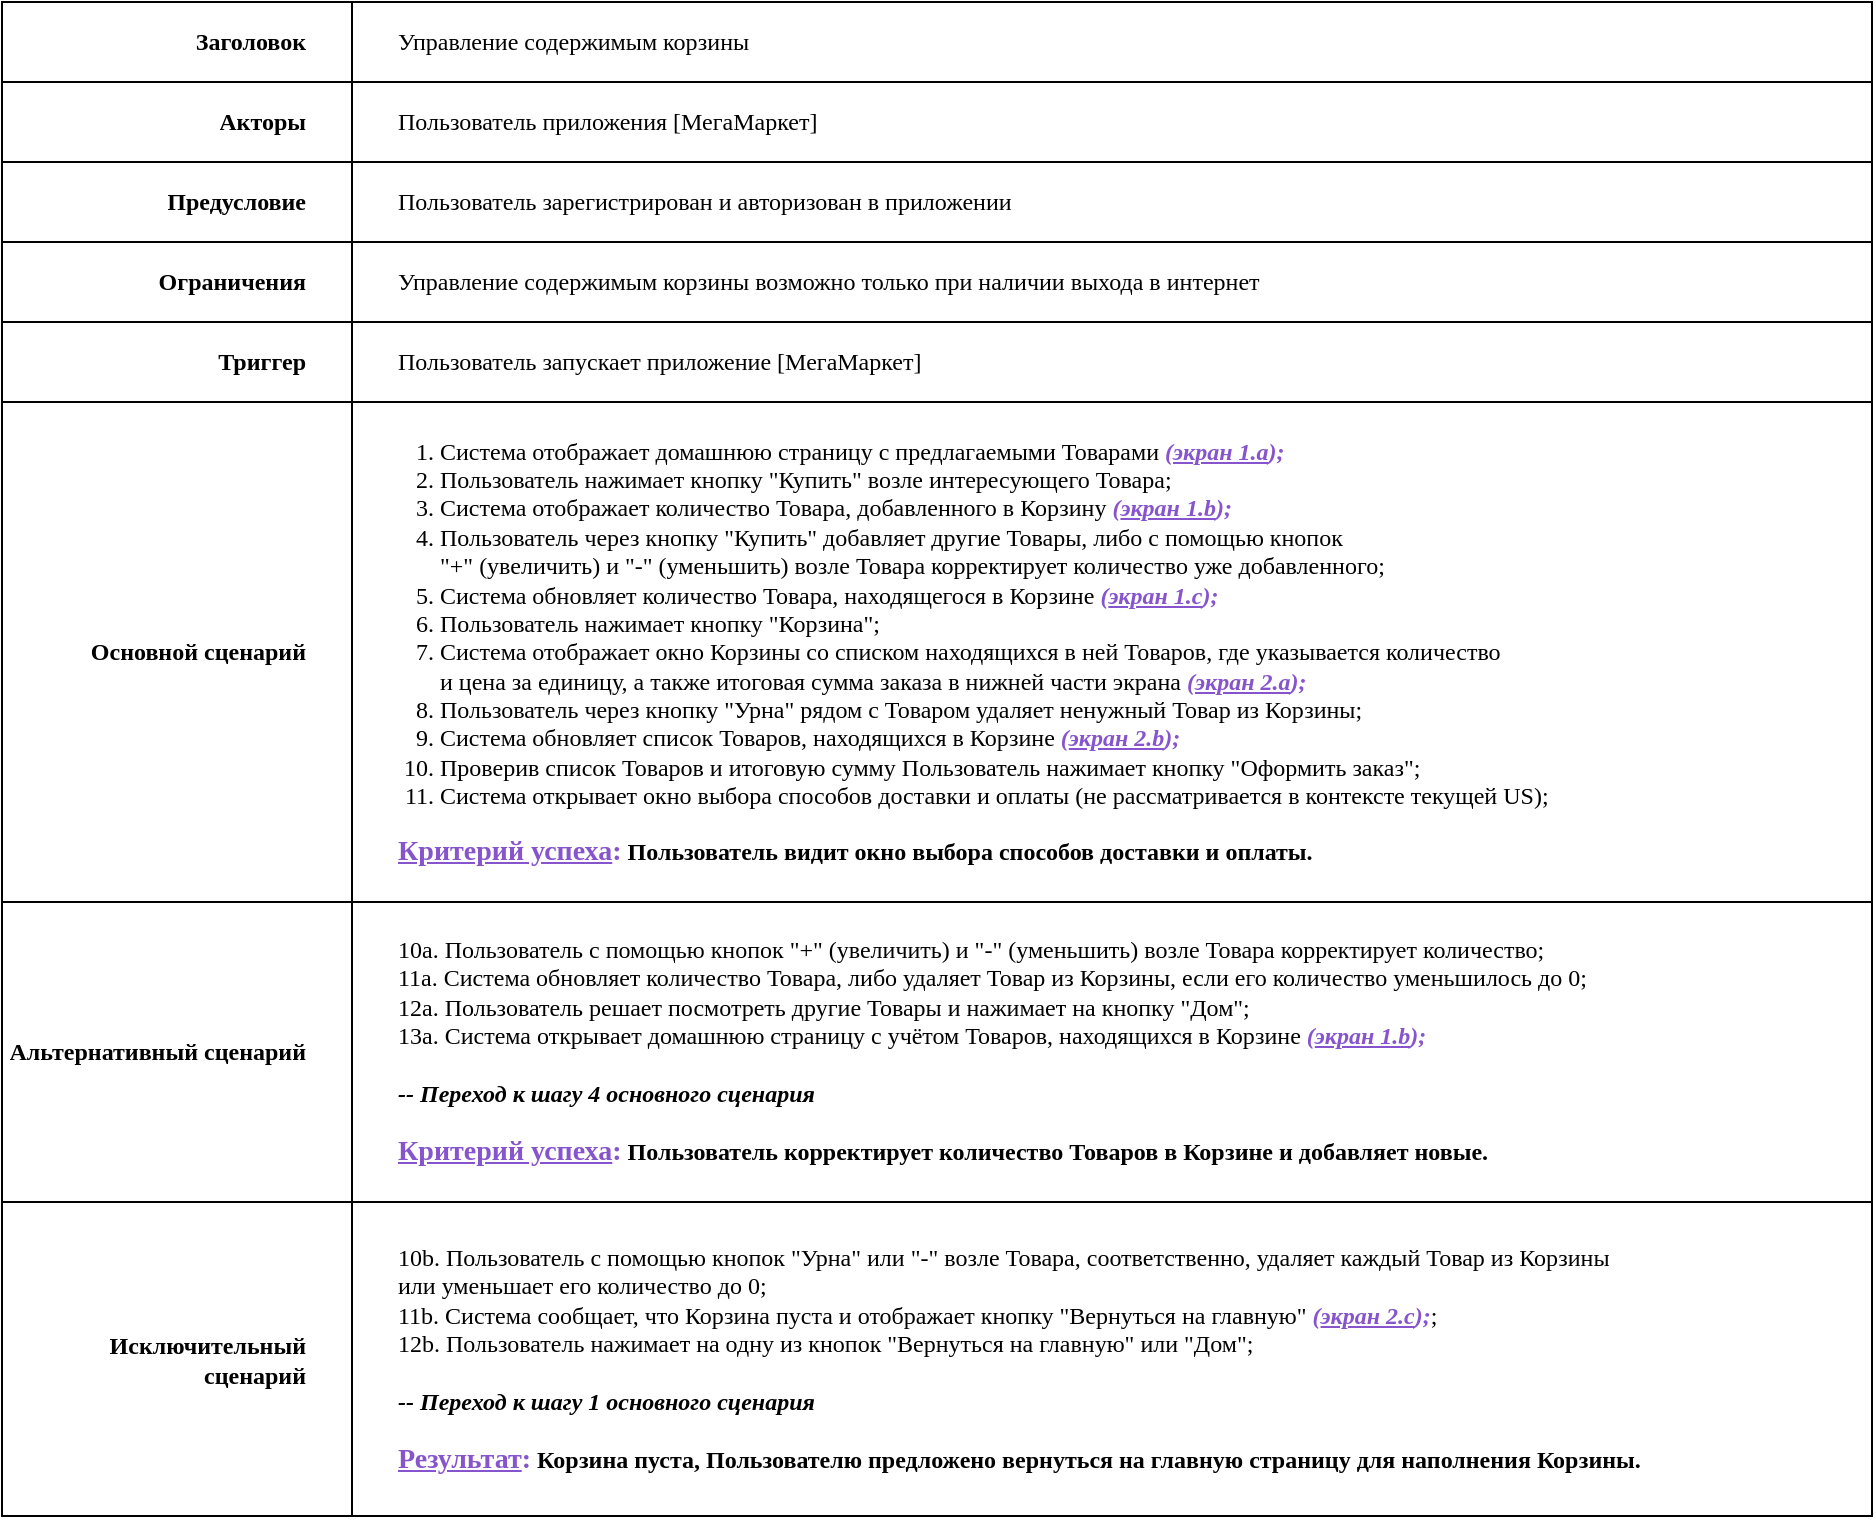 <mxfile version="24.7.17">
  <diagram id="iSdH8Bf3Pxa846-qju2B" name="Шаблон">
    <mxGraphModel dx="1728" dy="997" grid="1" gridSize="10" guides="1" tooltips="1" connect="1" arrows="1" fold="1" page="1" pageScale="1" pageWidth="1169" pageHeight="827" math="0" shadow="0">
      <root>
        <mxCell id="0" />
        <mxCell id="1" parent="0" />
        <mxCell id="5DFN9uElky3kn-lGwo1o-1" value="" style="shape=table;startSize=0;container=1;collapsible=0;childLayout=tableLayout;fontFamily=Comic Sans MS;" parent="1" vertex="1">
          <mxGeometry x="117" y="35" width="935" height="757" as="geometry" />
        </mxCell>
        <mxCell id="5DFN9uElky3kn-lGwo1o-6" value="" style="shape=tableRow;horizontal=0;startSize=0;swimlaneHead=0;swimlaneBody=0;strokeColor=inherit;top=0;left=0;bottom=0;right=0;collapsible=0;dropTarget=0;fillColor=none;points=[[0,0.5],[1,0.5]];portConstraint=eastwest;fontFamily=Comic Sans MS;" parent="5DFN9uElky3kn-lGwo1o-1" vertex="1">
          <mxGeometry width="935" height="40" as="geometry" />
        </mxCell>
        <mxCell id="5DFN9uElky3kn-lGwo1o-7" value="&lt;b&gt;Заголовок&lt;/b&gt;" style="shape=partialRectangle;html=1;whiteSpace=wrap;connectable=0;strokeColor=inherit;overflow=hidden;fillColor=none;top=0;left=0;bottom=0;right=0;pointerEvents=1;fontFamily=Comic Sans MS;align=right;spacingRight=21;" parent="5DFN9uElky3kn-lGwo1o-6" vertex="1">
          <mxGeometry width="175" height="40" as="geometry">
            <mxRectangle width="175" height="40" as="alternateBounds" />
          </mxGeometry>
        </mxCell>
        <mxCell id="5DFN9uElky3kn-lGwo1o-9" value="Управление содержимым корзины" style="shape=partialRectangle;html=1;whiteSpace=wrap;connectable=0;strokeColor=inherit;overflow=hidden;fillColor=none;top=0;left=0;bottom=0;right=0;pointerEvents=1;spacingLeft=21;spacingRight=7;fontFamily=Comic Sans MS;align=left;" parent="5DFN9uElky3kn-lGwo1o-6" vertex="1">
          <mxGeometry x="175" width="760" height="40" as="geometry">
            <mxRectangle width="760" height="40" as="alternateBounds" />
          </mxGeometry>
        </mxCell>
        <mxCell id="5DFN9uElky3kn-lGwo1o-10" value="" style="shape=tableRow;horizontal=0;startSize=0;swimlaneHead=0;swimlaneBody=0;strokeColor=inherit;top=0;left=0;bottom=0;right=0;collapsible=0;dropTarget=0;fillColor=none;points=[[0,0.5],[1,0.5]];portConstraint=eastwest;fontFamily=Comic Sans MS;" parent="5DFN9uElky3kn-lGwo1o-1" vertex="1">
          <mxGeometry y="40" width="935" height="40" as="geometry" />
        </mxCell>
        <mxCell id="5DFN9uElky3kn-lGwo1o-11" value="&lt;b&gt;Акторы&lt;/b&gt;" style="shape=partialRectangle;html=1;whiteSpace=wrap;connectable=0;strokeColor=inherit;overflow=hidden;fillColor=none;top=0;left=0;bottom=0;right=0;pointerEvents=1;fontFamily=Comic Sans MS;align=right;spacingRight=21;" parent="5DFN9uElky3kn-lGwo1o-10" vertex="1">
          <mxGeometry width="175" height="40" as="geometry">
            <mxRectangle width="175" height="40" as="alternateBounds" />
          </mxGeometry>
        </mxCell>
        <mxCell id="5DFN9uElky3kn-lGwo1o-13" value="Пользователь приложения [МегаМаркет]" style="shape=partialRectangle;html=1;whiteSpace=wrap;connectable=0;strokeColor=inherit;overflow=hidden;fillColor=none;top=0;left=0;bottom=0;right=0;pointerEvents=1;spacingLeft=21;spacingRight=7;fontFamily=Comic Sans MS;align=left;" parent="5DFN9uElky3kn-lGwo1o-10" vertex="1">
          <mxGeometry x="175" width="760" height="40" as="geometry">
            <mxRectangle width="760" height="40" as="alternateBounds" />
          </mxGeometry>
        </mxCell>
        <mxCell id="5DFN9uElky3kn-lGwo1o-14" value="" style="shape=tableRow;horizontal=0;startSize=0;swimlaneHead=0;swimlaneBody=0;strokeColor=inherit;top=0;left=0;bottom=0;right=0;collapsible=0;dropTarget=0;fillColor=none;points=[[0,0.5],[1,0.5]];portConstraint=eastwest;fontFamily=Comic Sans MS;" parent="5DFN9uElky3kn-lGwo1o-1" vertex="1">
          <mxGeometry y="80" width="935" height="40" as="geometry" />
        </mxCell>
        <mxCell id="5DFN9uElky3kn-lGwo1o-15" value="&lt;b&gt;Предусловие&lt;/b&gt;" style="shape=partialRectangle;html=1;whiteSpace=wrap;connectable=0;strokeColor=inherit;overflow=hidden;fillColor=none;top=0;left=0;bottom=0;right=0;pointerEvents=1;fontFamily=Comic Sans MS;align=right;spacingRight=21;" parent="5DFN9uElky3kn-lGwo1o-14" vertex="1">
          <mxGeometry width="175" height="40" as="geometry">
            <mxRectangle width="175" height="40" as="alternateBounds" />
          </mxGeometry>
        </mxCell>
        <mxCell id="5DFN9uElky3kn-lGwo1o-17" value="Пользователь зарегистрирован и авторизован в приложении" style="shape=partialRectangle;html=1;whiteSpace=wrap;connectable=0;strokeColor=inherit;overflow=hidden;fillColor=none;top=0;left=0;bottom=0;right=0;pointerEvents=1;spacingLeft=21;spacingRight=7;fontFamily=Comic Sans MS;align=left;" parent="5DFN9uElky3kn-lGwo1o-14" vertex="1">
          <mxGeometry x="175" width="760" height="40" as="geometry">
            <mxRectangle width="760" height="40" as="alternateBounds" />
          </mxGeometry>
        </mxCell>
        <mxCell id="5DFN9uElky3kn-lGwo1o-18" value="" style="shape=tableRow;horizontal=0;startSize=0;swimlaneHead=0;swimlaneBody=0;strokeColor=inherit;top=0;left=0;bottom=0;right=0;collapsible=0;dropTarget=0;fillColor=none;points=[[0,0.5],[1,0.5]];portConstraint=eastwest;fontFamily=Comic Sans MS;" parent="5DFN9uElky3kn-lGwo1o-1" vertex="1">
          <mxGeometry y="120" width="935" height="40" as="geometry" />
        </mxCell>
        <mxCell id="5DFN9uElky3kn-lGwo1o-19" value="&lt;b&gt;Ограничения&lt;/b&gt;" style="shape=partialRectangle;html=1;whiteSpace=wrap;connectable=0;strokeColor=inherit;overflow=hidden;fillColor=none;top=0;left=0;bottom=0;right=0;pointerEvents=1;fontFamily=Comic Sans MS;align=right;spacingRight=21;" parent="5DFN9uElky3kn-lGwo1o-18" vertex="1">
          <mxGeometry width="175" height="40" as="geometry">
            <mxRectangle width="175" height="40" as="alternateBounds" />
          </mxGeometry>
        </mxCell>
        <mxCell id="5DFN9uElky3kn-lGwo1o-21" value="Управление содержимым корзины возможно только при наличии выхода в интернет" style="shape=partialRectangle;html=1;whiteSpace=wrap;connectable=0;strokeColor=inherit;overflow=hidden;fillColor=none;top=0;left=0;bottom=0;right=0;pointerEvents=1;spacingLeft=21;spacingRight=7;fontFamily=Comic Sans MS;align=left;" parent="5DFN9uElky3kn-lGwo1o-18" vertex="1">
          <mxGeometry x="175" width="760" height="40" as="geometry">
            <mxRectangle width="760" height="40" as="alternateBounds" />
          </mxGeometry>
        </mxCell>
        <mxCell id="5DFN9uElky3kn-lGwo1o-22" value="" style="shape=tableRow;horizontal=0;startSize=0;swimlaneHead=0;swimlaneBody=0;strokeColor=inherit;top=0;left=0;bottom=0;right=0;collapsible=0;dropTarget=0;fillColor=none;points=[[0,0.5],[1,0.5]];portConstraint=eastwest;fontFamily=Comic Sans MS;" parent="5DFN9uElky3kn-lGwo1o-1" vertex="1">
          <mxGeometry y="160" width="935" height="40" as="geometry" />
        </mxCell>
        <mxCell id="5DFN9uElky3kn-lGwo1o-23" value="&lt;b&gt;Триггер&lt;/b&gt;" style="shape=partialRectangle;html=1;whiteSpace=wrap;connectable=0;strokeColor=inherit;overflow=hidden;fillColor=none;top=0;left=0;bottom=0;right=0;pointerEvents=1;fontFamily=Comic Sans MS;align=right;spacingRight=21;" parent="5DFN9uElky3kn-lGwo1o-22" vertex="1">
          <mxGeometry width="175" height="40" as="geometry">
            <mxRectangle width="175" height="40" as="alternateBounds" />
          </mxGeometry>
        </mxCell>
        <mxCell id="5DFN9uElky3kn-lGwo1o-25" value="Пользователь&amp;nbsp;запускает приложение&amp;nbsp;[МегаМаркет]" style="shape=partialRectangle;html=1;whiteSpace=wrap;connectable=0;strokeColor=inherit;overflow=hidden;fillColor=none;top=0;left=0;bottom=0;right=0;pointerEvents=1;spacingLeft=21;spacingRight=7;fontFamily=Comic Sans MS;align=left;" parent="5DFN9uElky3kn-lGwo1o-22" vertex="1">
          <mxGeometry x="175" width="760" height="40" as="geometry">
            <mxRectangle width="760" height="40" as="alternateBounds" />
          </mxGeometry>
        </mxCell>
        <mxCell id="5DFN9uElky3kn-lGwo1o-26" value="" style="shape=tableRow;horizontal=0;startSize=0;swimlaneHead=0;swimlaneBody=0;strokeColor=inherit;top=0;left=0;bottom=0;right=0;collapsible=0;dropTarget=0;fillColor=none;points=[[0,0.5],[1,0.5]];portConstraint=eastwest;fontFamily=Comic Sans MS;" parent="5DFN9uElky3kn-lGwo1o-1" vertex="1">
          <mxGeometry y="200" width="935" height="250" as="geometry" />
        </mxCell>
        <mxCell id="5DFN9uElky3kn-lGwo1o-27" value="&lt;b&gt;Основной сценарий&lt;/b&gt;" style="shape=partialRectangle;html=1;whiteSpace=wrap;connectable=0;strokeColor=inherit;overflow=hidden;fillColor=none;top=0;left=0;bottom=0;right=0;pointerEvents=1;fontFamily=Comic Sans MS;align=right;spacingRight=21;" parent="5DFN9uElky3kn-lGwo1o-26" vertex="1">
          <mxGeometry width="175" height="250" as="geometry">
            <mxRectangle width="175" height="250" as="alternateBounds" />
          </mxGeometry>
        </mxCell>
        <mxCell id="5DFN9uElky3kn-lGwo1o-29" value="&lt;ol style=&quot;padding-left: 21px; margin-left: 0px; margin-top: 0px;&quot;&gt;&lt;li&gt;&lt;span style=&quot;background-color: initial;&quot;&gt;Система отображает домашнюю страницу с предлагаемыми Товарами&lt;/span&gt;&lt;b style=&quot;background-color: initial;&quot;&gt;&lt;i&gt; &lt;font color=&quot;#8654cc&quot;&gt;(&lt;font style=&quot;text-decoration-line: underline;&quot;&gt;экран 1.a&lt;/font&gt;);&lt;/font&gt;&lt;/i&gt;&lt;/b&gt;&lt;/li&gt;&lt;li&gt;&lt;span style=&quot;background-color: initial;&quot;&gt;Пользователь нажимает кнопку &quot;Купить&quot; возле интересующего Товара;&lt;/span&gt;&lt;/li&gt;&lt;li&gt;&lt;span style=&quot;background-color: initial;&quot;&gt;Система отображает&amp;nbsp;количество Товара,&amp;nbsp;добавленного в Корзину&lt;/span&gt;&lt;b style=&quot;background-color: initial;&quot;&gt;&lt;i&gt;&amp;nbsp;&lt;font color=&quot;#8654cc&quot;&gt;(&lt;font style=&quot;text-decoration-line: underline;&quot;&gt;экран 1.b&lt;/font&gt;);&lt;/font&gt;&lt;/i&gt;&lt;/b&gt;&lt;/li&gt;&lt;li&gt;&lt;span style=&quot;background-color: initial;&quot;&gt;Пользователь&amp;nbsp;через кнопку &quot;Купить&quot;&amp;nbsp;добавляет другие Товары,&amp;nbsp;&lt;/span&gt;либо&amp;nbsp;&lt;span style=&quot;background-color: initial;&quot;&gt;с помощью кнопок &lt;br&gt;&quot;+&quot; (увеличить) и &quot;-&quot; (уменьшить) возле Товара корректирует&lt;/span&gt;&lt;span style=&quot;background-color: initial;&quot;&gt;&amp;nbsp;количество уже добавленного;&lt;/span&gt;&lt;/li&gt;&lt;li&gt;&lt;span style=&quot;background-color: initial;&quot;&gt;Система обновляет количество Товара, находящегося в Корзине&lt;/span&gt;&lt;b style=&quot;background-color: initial;&quot;&gt;&lt;i&gt;&amp;nbsp;&lt;font color=&quot;#8654cc&quot;&gt;(&lt;font style=&quot;text-decoration-line: underline;&quot;&gt;экран 1.c&lt;/font&gt;);&lt;/font&gt;&lt;/i&gt;&lt;/b&gt;&lt;/li&gt;&lt;li&gt;&lt;span style=&quot;background-color: initial;&quot;&gt;Пользователь нажимает кнопку &quot;Корзина&quot;;&lt;/span&gt;&lt;/li&gt;&lt;li&gt;&lt;span style=&quot;background-color: initial;&quot;&gt;Система отображает окно Корзины со списком&amp;nbsp;находящихся в ней Товаров, где указывается количество &lt;br&gt;и цена за единицу, а также итоговая сумма заказа в нижней части экрана&lt;/span&gt;&lt;b style=&quot;background-color: initial;&quot;&gt;&lt;i&gt;&amp;nbsp;&lt;font color=&quot;#8654cc&quot;&gt;(&lt;font style=&quot;text-decoration-line: underline;&quot;&gt;экран 2.a&lt;/font&gt;);&lt;/font&gt;&lt;/i&gt;&lt;/b&gt;&lt;/li&gt;&lt;li&gt;&lt;span style=&quot;background-color: initial;&quot;&gt;Пользователь через кнопку &quot;Урна&quot; рядом с Товаром&amp;nbsp;удаляет ненужный Товар из Корзины;&lt;/span&gt;&lt;/li&gt;&lt;li&gt;&lt;span style=&quot;background-color: initial;&quot;&gt;Система обновляет список Товаров, находящихся в Корзине&lt;/span&gt;&lt;b style=&quot;background-color: initial;&quot;&gt;&lt;i&gt;&amp;nbsp;&lt;font color=&quot;#8654cc&quot;&gt;(&lt;font style=&quot;text-decoration-line: underline;&quot;&gt;экран 2.b&lt;/font&gt;);&lt;/font&gt;&lt;/i&gt;&lt;/b&gt;&lt;/li&gt;&lt;li&gt;&lt;span style=&quot;background-color: initial;&quot;&gt;Проверив список Товаров и итоговую сумму Пользователь нажимает кнопку &quot;Оформить заказ&quot;;&lt;/span&gt;&lt;/li&gt;&lt;li&gt;&lt;span style=&quot;background-color: initial;&quot;&gt;Система открывает окно выбора способов доставки и оплаты (не рассматривается в контексте текущей US);&lt;/span&gt;&lt;/li&gt;&lt;/ol&gt;&lt;b&gt;&lt;span style=&quot;background-color: initial;&quot;&gt;&lt;font size=&quot;1&quot; color=&quot;#8654cc&quot;&gt;&lt;u style=&quot;font-size: 14px;&quot;&gt;Критерий успеха&lt;/u&gt;&lt;span style=&quot;font-size: 14px;&quot;&gt;:&lt;/span&gt;&lt;/font&gt;&lt;/span&gt;&lt;span style=&quot;background-color: initial;&quot;&gt;&amp;nbsp;&lt;/span&gt;Пользователь&amp;nbsp;&lt;span style=&quot;background-color: initial;&quot;&gt;видит окно выбора способов доставки и оплаты.&lt;/span&gt;&lt;/b&gt;" style="shape=partialRectangle;html=1;whiteSpace=wrap;connectable=0;strokeColor=inherit;overflow=hidden;fillColor=none;top=0;left=0;bottom=0;right=0;pointerEvents=1;spacingLeft=21;spacingRight=7;fontFamily=Comic Sans MS;align=left;" parent="5DFN9uElky3kn-lGwo1o-26" vertex="1">
          <mxGeometry x="175" width="760" height="250" as="geometry">
            <mxRectangle width="760" height="250" as="alternateBounds" />
          </mxGeometry>
        </mxCell>
        <mxCell id="5DFN9uElky3kn-lGwo1o-30" value="" style="shape=tableRow;horizontal=0;startSize=0;swimlaneHead=0;swimlaneBody=0;strokeColor=inherit;top=0;left=0;bottom=0;right=0;collapsible=0;dropTarget=0;fillColor=none;points=[[0,0.5],[1,0.5]];portConstraint=eastwest;fontFamily=Comic Sans MS;" parent="5DFN9uElky3kn-lGwo1o-1" vertex="1">
          <mxGeometry y="450" width="935" height="150" as="geometry" />
        </mxCell>
        <mxCell id="5DFN9uElky3kn-lGwo1o-31" value="&lt;b&gt;Альтернативный сценарий&lt;/b&gt;" style="shape=partialRectangle;html=1;whiteSpace=wrap;connectable=0;strokeColor=inherit;overflow=hidden;fillColor=none;top=0;left=0;bottom=0;right=0;pointerEvents=1;fontFamily=Comic Sans MS;align=right;spacingRight=21;" parent="5DFN9uElky3kn-lGwo1o-30" vertex="1">
          <mxGeometry width="175" height="150" as="geometry">
            <mxRectangle width="175" height="150" as="alternateBounds" />
          </mxGeometry>
        </mxCell>
        <mxCell id="5DFN9uElky3kn-lGwo1o-33" value="&lt;span style=&quot;background-color: initial;&quot;&gt;10а. Пользователь&lt;/span&gt;&amp;nbsp;&lt;span style=&quot;background-color: initial;&quot;&gt;с помощью кнопок &quot;+&quot; (увеличить) и &quot;-&quot; (уменьшить) возле Товара корректирует&lt;/span&gt;&lt;span style=&quot;background-color: initial;&quot;&gt;&amp;nbsp;количество;&lt;/span&gt;&lt;div&gt;11а. Система обновляет количество Товара, либо удаляет Товар из Корзины, если его количество уменьшилось до 0;&lt;br&gt;&lt;span style=&quot;background-color: initial;&quot;&gt;12а. Пользователь решает посмотреть другие Товары и нажимает на кнопку &quot;Дом&quot;;&lt;/span&gt;&lt;/div&gt;&lt;div&gt;13a. Система открывает домашнюю страницу с&amp;nbsp;&lt;span style=&quot;background-color: initial;&quot;&gt;учётом Товаров, находящихся в Корзине&lt;/span&gt;&lt;b style=&quot;background-color: initial;&quot;&gt;&lt;i&gt;&amp;nbsp;&lt;font color=&quot;#8654cc&quot;&gt;(&lt;font style=&quot;text-decoration-line: underline;&quot;&gt;экран 1.b&lt;/font&gt;);&lt;/font&gt;&lt;/i&gt;&lt;/b&gt;&lt;/div&gt;&lt;div&gt;&lt;br&gt;&lt;span style=&quot;background-color: initial;&quot;&gt;&lt;i&gt;&lt;b&gt;-- Переход к шагу 4 основного сценария&lt;/b&gt;&lt;/i&gt;&lt;/span&gt;&lt;/div&gt;&lt;div&gt;&lt;span style=&quot;background-color: initial;&quot;&gt;&lt;i&gt;&lt;b&gt;&lt;br&gt;&lt;/b&gt;&lt;/i&gt;&lt;/span&gt;&lt;/div&gt;&lt;div&gt;&lt;span style=&quot;background-color: initial;&quot;&gt;&lt;b&gt;&lt;font size=&quot;1&quot; color=&quot;#8654cc&quot;&gt;&lt;u style=&quot;font-size: 14px;&quot;&gt;Критерий успеха&lt;/u&gt;&lt;span style=&quot;font-size: 14px;&quot;&gt;:&lt;/span&gt;&lt;/font&gt;&lt;/b&gt;&lt;/span&gt;&lt;b style=&quot;background-color: initial;&quot;&gt;&amp;nbsp;Пользователь корректирует количество Товаров в Корзине и добавляет новые.&lt;/b&gt;&lt;span style=&quot;background-color: initial;&quot;&gt;&lt;i&gt;&lt;b&gt;&lt;br&gt;&lt;/b&gt;&lt;/i&gt;&lt;/span&gt;&lt;/div&gt;" style="shape=partialRectangle;html=1;whiteSpace=wrap;connectable=0;strokeColor=inherit;overflow=hidden;fillColor=none;top=0;left=0;bottom=0;right=0;pointerEvents=1;align=left;spacingLeft=21;spacingRight=7;fontFamily=Comic Sans MS;" parent="5DFN9uElky3kn-lGwo1o-30" vertex="1">
          <mxGeometry x="175" width="760" height="150" as="geometry">
            <mxRectangle width="760" height="150" as="alternateBounds" />
          </mxGeometry>
        </mxCell>
        <mxCell id="3GdmSkPxTMsJN_K1McYo-1" style="shape=tableRow;horizontal=0;startSize=0;swimlaneHead=0;swimlaneBody=0;strokeColor=inherit;top=0;left=0;bottom=0;right=0;collapsible=0;dropTarget=0;fillColor=none;points=[[0,0.5],[1,0.5]];portConstraint=eastwest;fontFamily=Comic Sans MS;" parent="5DFN9uElky3kn-lGwo1o-1" vertex="1">
          <mxGeometry y="600" width="935" height="157" as="geometry" />
        </mxCell>
        <mxCell id="3GdmSkPxTMsJN_K1McYo-2" value="&lt;b&gt;Исключительный сценарий&lt;/b&gt;" style="shape=partialRectangle;html=1;whiteSpace=wrap;connectable=0;strokeColor=inherit;overflow=hidden;fillColor=none;top=0;left=0;bottom=0;right=0;pointerEvents=1;fontFamily=Comic Sans MS;align=right;spacingRight=21;" parent="3GdmSkPxTMsJN_K1McYo-1" vertex="1">
          <mxGeometry width="175" height="157" as="geometry">
            <mxRectangle width="175" height="157" as="alternateBounds" />
          </mxGeometry>
        </mxCell>
        <mxCell id="3GdmSkPxTMsJN_K1McYo-3" value="&lt;span style=&quot;background-color: initial;&quot;&gt;10b. Пользователь&lt;/span&gt;&amp;nbsp;&lt;span style=&quot;background-color: initial;&quot;&gt;с помощью кнопок&lt;/span&gt;&lt;span style=&quot;background-color: initial;&quot;&gt;&amp;nbsp;&quot;Урна&quot;&lt;/span&gt;&lt;span style=&quot;background-color: initial;&quot;&gt;&amp;nbsp;или&lt;/span&gt;&amp;nbsp;&quot;-&quot;&lt;span style=&quot;background-color: initial;&quot;&gt;&amp;nbsp;возле Товара, соответственно, удаляет каждый Товар из Корзины&lt;/span&gt;&amp;nbsp;&lt;br&gt;или уменьшает его количество до 0&lt;span style=&quot;background-color: initial;&quot;&gt;;&lt;/span&gt;&lt;div&gt;11b. Система сообщает, что Корзина пуста и отображает кнопку &quot;Вернуться на главную&quot;&lt;b style=&quot;background-color: initial;&quot;&gt;&lt;i&gt;&amp;nbsp;&lt;font color=&quot;#8654cc&quot;&gt;(&lt;font style=&quot;text-decoration-line: underline;&quot;&gt;экран 2.c&lt;/font&gt;);&lt;/font&gt;&lt;/i&gt;&lt;/b&gt;&lt;span style=&quot;background-color: initial;&quot;&gt;;&lt;/span&gt;&lt;/div&gt;&lt;div&gt;12b. Пользователь нажимает на одну из кнопок &quot;Вернуться на главную&quot; или &quot;Дом&quot;;&lt;/div&gt;&lt;div&gt;&lt;br&gt;&lt;/div&gt;&lt;div&gt;&lt;i&gt;&lt;b&gt;-- Переход к шагу 1 основного сценария&lt;/b&gt;&lt;/i&gt;&lt;br&gt;&lt;/div&gt;&lt;div&gt;&lt;br&gt;&lt;/div&gt;&lt;div&gt;&lt;span style=&quot;background-color: initial;&quot;&gt;&lt;b&gt;&lt;font size=&quot;1&quot; color=&quot;#8654cc&quot;&gt;&lt;span style=&quot;font-size: 14px;&quot;&gt;&lt;u&gt;Результат&lt;/u&gt;:&lt;/span&gt;&lt;/font&gt;&lt;/b&gt;&lt;/span&gt;&lt;b style=&quot;background-color: initial;&quot;&gt;&amp;nbsp;Корзина пуста, Пользователю предложено вернуться на главную страницу для наполнения Корзины.&lt;/b&gt;&lt;/div&gt;" style="shape=partialRectangle;html=1;whiteSpace=wrap;connectable=0;strokeColor=inherit;overflow=hidden;fillColor=none;top=0;left=0;bottom=0;right=0;pointerEvents=1;align=left;spacingLeft=21;spacingRight=7;fontFamily=Comic Sans MS;" parent="3GdmSkPxTMsJN_K1McYo-1" vertex="1">
          <mxGeometry x="175" width="760" height="157" as="geometry">
            <mxRectangle width="760" height="157" as="alternateBounds" />
          </mxGeometry>
        </mxCell>
      </root>
    </mxGraphModel>
  </diagram>
</mxfile>
